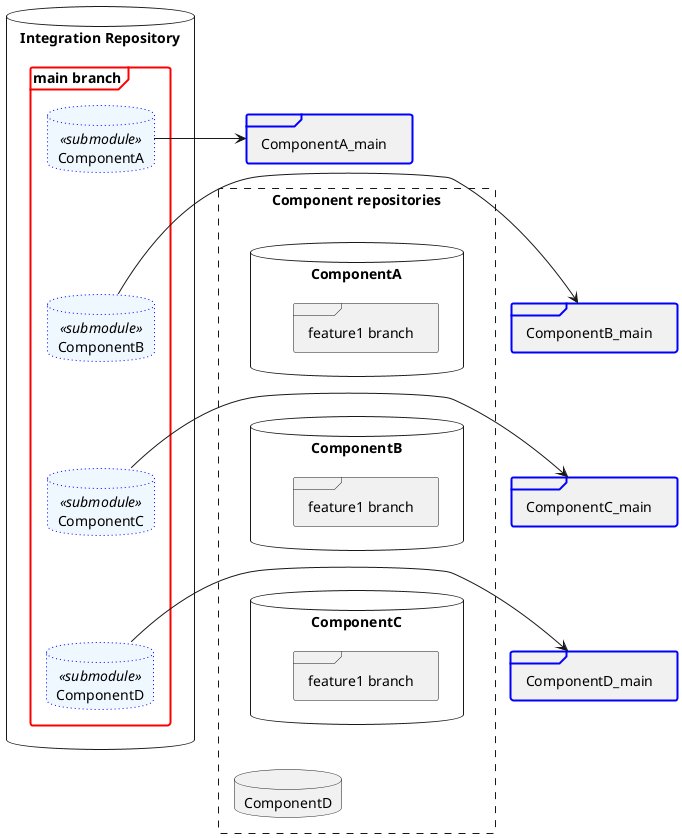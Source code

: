 @startuml
skinparam database<<submodule>> {
  backgroundColor aliceblue
  borderColor blue
}
skinparam frame<<main>> {
  backgroundColor aliceblue
  borderColor blue
  borderThickness 2
}

database "Integration Repository" as Integration {
    frame "main branch" as integration_main    #line.bold;line:red {
        database  "ComponentA" as Integration_main_ComponentA<<submodule>>  #line.dotted
        database  "ComponentB" as Integration_main_ComponentB<<submodule>>  #line.dotted
        database  "ComponentC" as Integration_main_ComponentC<<submodule>>  #line.dotted
        database  "ComponentD" as Integration_main_ComponentD<<submodule>>  #line.dotted
        
        Integration_main_ComponentA -[hidden]-> Integration_main_ComponentB
        Integration_main_ComponentB -[hidden]-> Integration_main_ComponentC
        Integration_main_ComponentC -[hidden]-> Integration_main_ComponentD
    }
}

Integration_main_ComponentA -> ComponentA_main
Integration_main_ComponentB -> ComponentB_main
Integration_main_ComponentC -> ComponentC_main
Integration_main_ComponentD -> ComponentD_main
rectangle "Component repositories" as components #line.dashed {
database ComponentA {
    frame "main branch" as ComponentA_main  #line.bold;line:blue {
    }
    frame "feature1 branch" as ComponentA_feature1 {
    }
    ComponentA_main -[hidden]-> ComponentA_feature1
}

database ComponentB {
    frame "main branch" as ComponentB_main   #line.bold;line:blue {
    }
    frame "feature1 branch" as ComponentB_feature1 {
    }
    ComponentB_main -[hidden]-> ComponentB_feature1
}

database ComponentC {
    frame "main branch" as ComponentC_main   #line.bold;line:blue {
    }
    frame "feature1 branch" as ComponentC_feature1 {
    }
    ComponentC_main -[hidden]-> ComponentC_feature1
}
database ComponentD {
    frame "main branch" as ComponentD_main   #line.bold;line:blue {
    }
}


ComponentA -[hidden]- ComponentB
ComponentB -[hidden]- ComponentC
ComponentC -[hidden]- ComponentD
}

@enduml